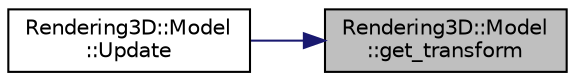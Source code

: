 digraph "Rendering3D::Model::get_transform"
{
 // LATEX_PDF_SIZE
  edge [fontname="Helvetica",fontsize="10",labelfontname="Helvetica",labelfontsize="10"];
  node [fontname="Helvetica",fontsize="10",shape=record];
  rankdir="RL";
  Node1 [label="Rendering3D::Model\l::get_transform",height=0.2,width=0.4,color="black", fillcolor="grey75", style="filled", fontcolor="black",tooltip="Gets the transform reference."];
  Node1 -> Node2 [dir="back",color="midnightblue",fontsize="10",style="solid",fontname="Helvetica"];
  Node2 [label="Rendering3D::Model\l::Update",height=0.2,width=0.4,color="black", fillcolor="white", style="filled",URL="$class_rendering3_d_1_1_model.html#a39377190cfe24211ec86f796124123f8",tooltip="Update the model."];
}
